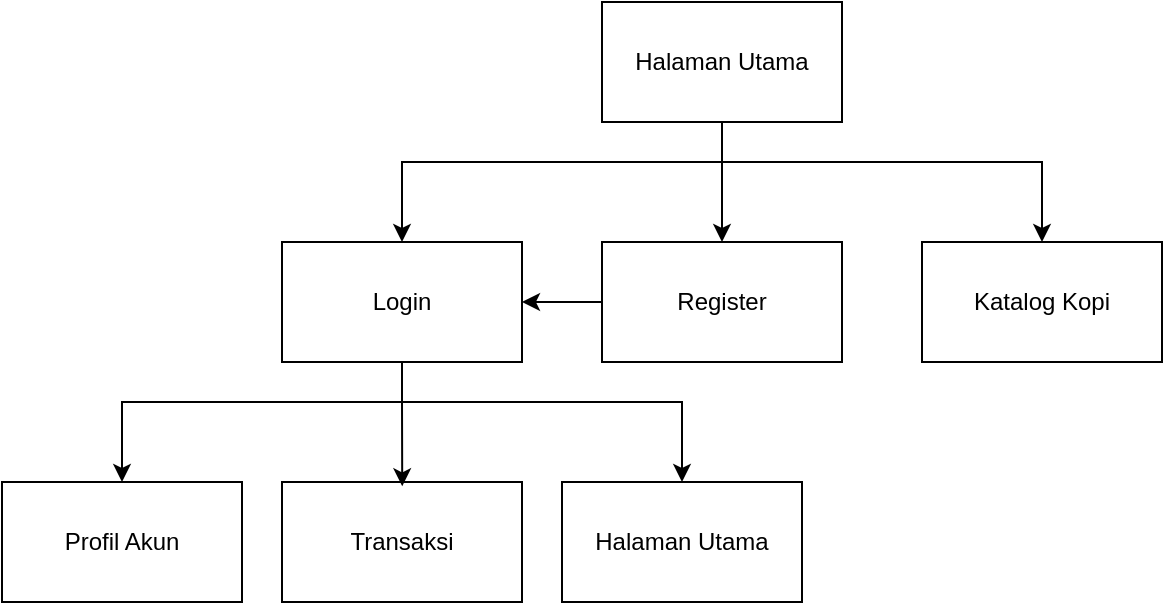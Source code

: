 <mxfile version="20.1.1" type="github">
  <diagram id="0IIILgqI6EuER8badU1w" name="Page-1">
    <mxGraphModel dx="1209" dy="723" grid="1" gridSize="10" guides="1" tooltips="1" connect="1" arrows="1" fold="1" page="1" pageScale="1" pageWidth="827" pageHeight="1169" math="0" shadow="0">
      <root>
        <mxCell id="0" />
        <mxCell id="1" parent="0" />
        <mxCell id="RHozur_lvrf8UJbvcoLD-1" value="Halaman Utama" style="rounded=0;whiteSpace=wrap;html=1;" vertex="1" parent="1">
          <mxGeometry x="360" y="40" width="120" height="60" as="geometry" />
        </mxCell>
        <mxCell id="RHozur_lvrf8UJbvcoLD-2" value="Katalog Kopi" style="rounded=0;whiteSpace=wrap;html=1;" vertex="1" parent="1">
          <mxGeometry x="520" y="160" width="120" height="60" as="geometry" />
        </mxCell>
        <mxCell id="RHozur_lvrf8UJbvcoLD-3" value="Login" style="rounded=0;whiteSpace=wrap;html=1;" vertex="1" parent="1">
          <mxGeometry x="200" y="160" width="120" height="60" as="geometry" />
        </mxCell>
        <mxCell id="RHozur_lvrf8UJbvcoLD-4" value="Register" style="rounded=0;whiteSpace=wrap;html=1;" vertex="1" parent="1">
          <mxGeometry x="360" y="160" width="120" height="60" as="geometry" />
        </mxCell>
        <mxCell id="RHozur_lvrf8UJbvcoLD-5" value="Profil Akun" style="rounded=0;whiteSpace=wrap;html=1;" vertex="1" parent="1">
          <mxGeometry x="60" y="280" width="120" height="60" as="geometry" />
        </mxCell>
        <mxCell id="RHozur_lvrf8UJbvcoLD-6" value="Transaksi" style="rounded=0;whiteSpace=wrap;html=1;" vertex="1" parent="1">
          <mxGeometry x="200" y="280" width="120" height="60" as="geometry" />
        </mxCell>
        <mxCell id="RHozur_lvrf8UJbvcoLD-7" value="" style="endArrow=classic;html=1;rounded=0;" edge="1" parent="1" source="RHozur_lvrf8UJbvcoLD-1">
          <mxGeometry width="50" height="50" relative="1" as="geometry">
            <mxPoint x="330" y="260" as="sourcePoint" />
            <mxPoint x="420" y="160" as="targetPoint" />
          </mxGeometry>
        </mxCell>
        <mxCell id="RHozur_lvrf8UJbvcoLD-8" value="" style="endArrow=classic;html=1;rounded=0;exitX=0.5;exitY=1;exitDx=0;exitDy=0;entryX=0.5;entryY=0;entryDx=0;entryDy=0;fontStyle=1" edge="1" parent="1" source="RHozur_lvrf8UJbvcoLD-1" target="RHozur_lvrf8UJbvcoLD-3">
          <mxGeometry width="50" height="50" relative="1" as="geometry">
            <mxPoint x="350" y="200" as="sourcePoint" />
            <mxPoint x="400" y="150" as="targetPoint" />
            <Array as="points">
              <mxPoint x="420" y="120" />
              <mxPoint x="260" y="120" />
            </Array>
          </mxGeometry>
        </mxCell>
        <mxCell id="RHozur_lvrf8UJbvcoLD-9" value="" style="endArrow=classic;html=1;rounded=0;exitX=0.5;exitY=1;exitDx=0;exitDy=0;entryX=0.5;entryY=0;entryDx=0;entryDy=0;fontStyle=1" edge="1" parent="1">
          <mxGeometry width="50" height="50" relative="1" as="geometry">
            <mxPoint x="420" y="100" as="sourcePoint" />
            <mxPoint x="580" y="160" as="targetPoint" />
            <Array as="points">
              <mxPoint x="420" y="120" />
              <mxPoint x="580" y="120" />
              <mxPoint x="580" y="140" />
            </Array>
          </mxGeometry>
        </mxCell>
        <mxCell id="RHozur_lvrf8UJbvcoLD-11" value="" style="endArrow=classic;html=1;rounded=0;exitX=0.5;exitY=1;exitDx=0;exitDy=0;entryX=0.501;entryY=0.036;entryDx=0;entryDy=0;fontStyle=1;entryPerimeter=0;" edge="1" parent="1" target="RHozur_lvrf8UJbvcoLD-6">
          <mxGeometry width="50" height="50" relative="1" as="geometry">
            <mxPoint x="260" y="220" as="sourcePoint" />
            <mxPoint x="420.0" y="280" as="targetPoint" />
            <Array as="points">
              <mxPoint x="260" y="240" />
            </Array>
          </mxGeometry>
        </mxCell>
        <mxCell id="RHozur_lvrf8UJbvcoLD-13" value="" style="endArrow=classic;html=1;rounded=0;exitX=0;exitY=0.5;exitDx=0;exitDy=0;entryX=1;entryY=0.5;entryDx=0;entryDy=0;" edge="1" parent="1" source="RHozur_lvrf8UJbvcoLD-4" target="RHozur_lvrf8UJbvcoLD-3">
          <mxGeometry width="50" height="50" relative="1" as="geometry">
            <mxPoint x="430" y="220" as="sourcePoint" />
            <mxPoint x="480" y="170" as="targetPoint" />
          </mxGeometry>
        </mxCell>
        <mxCell id="RHozur_lvrf8UJbvcoLD-15" value="Halaman Utama" style="rounded=0;whiteSpace=wrap;html=1;" vertex="1" parent="1">
          <mxGeometry x="340" y="280" width="120" height="60" as="geometry" />
        </mxCell>
        <mxCell id="RHozur_lvrf8UJbvcoLD-16" value="" style="endArrow=classic;html=1;rounded=0;exitX=0.5;exitY=1;exitDx=0;exitDy=0;entryX=0.5;entryY=0;entryDx=0;entryDy=0;fontStyle=1;" edge="1" parent="1" source="RHozur_lvrf8UJbvcoLD-3" target="RHozur_lvrf8UJbvcoLD-15">
          <mxGeometry width="50" height="50" relative="1" as="geometry">
            <mxPoint x="310" y="220" as="sourcePoint" />
            <mxPoint x="380.12" y="282.16" as="targetPoint" />
            <Array as="points">
              <mxPoint x="260" y="240" />
              <mxPoint x="400" y="240" />
            </Array>
          </mxGeometry>
        </mxCell>
        <mxCell id="RHozur_lvrf8UJbvcoLD-19" value="" style="endArrow=classic;html=1;rounded=0;exitX=0.5;exitY=1;exitDx=0;exitDy=0;entryX=0.5;entryY=0;entryDx=0;entryDy=0;fontStyle=1;" edge="1" parent="1">
          <mxGeometry width="50" height="50" relative="1" as="geometry">
            <mxPoint x="260.0" y="220" as="sourcePoint" />
            <mxPoint x="120" y="280" as="targetPoint" />
            <Array as="points">
              <mxPoint x="260" y="240" />
              <mxPoint x="120" y="240" />
            </Array>
          </mxGeometry>
        </mxCell>
      </root>
    </mxGraphModel>
  </diagram>
</mxfile>

